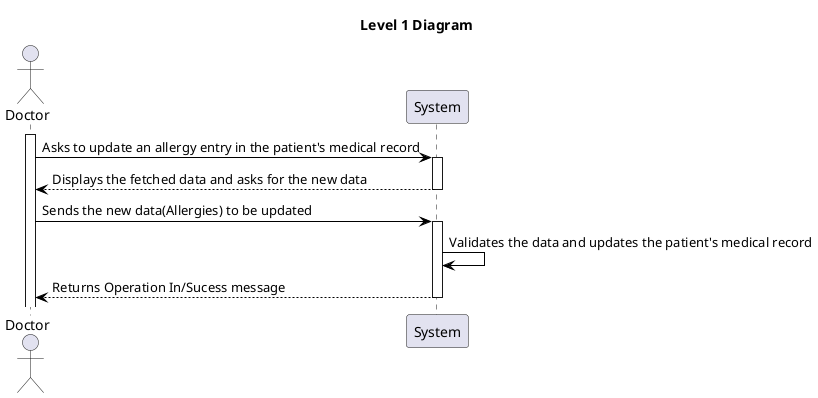 @startuml level_1

title Level 1 Diagram

hide empty members
'skinparam Linetype ortho

skinparam class {
    BackgroundColor<<valueObject>> #D6EAF8
    BackgroundColor<<root>> #FDEBD0
    BackgroundColor<<service>> #D1F2EB
    BackgroundColor #FEF9E7
    ArrowColor Black
}

skinparam package {
    BackgroundColor #EBF5FB
}

actor Doctor as A

activate A
A -> System: Asks to update an allergy entry in the patient's medical record
activate System
System --> A: Displays the fetched data and asks for the new data
deactivate System
A -> System: Sends the new data(Allergies) to be updated
activate System
System -> System: Validates the data and updates the patient's medical record
System --> A: Returns Operation In/Sucess message
deactivate System

@enduml
